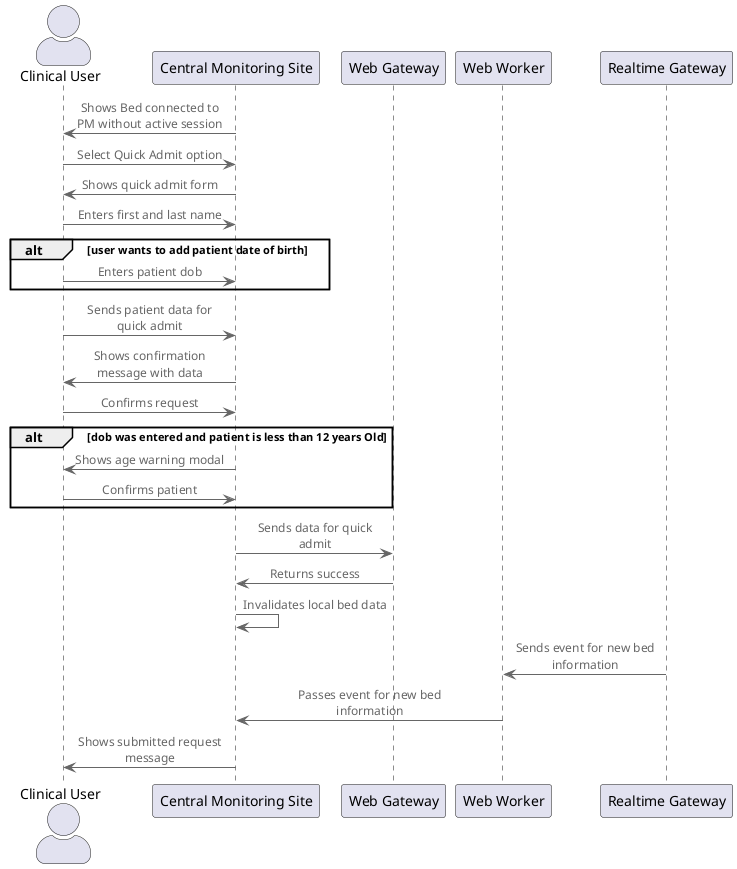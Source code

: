 @startuml EHR Quick Admit Patient
!include <C4/C4_Component>

actor       "Clinical User"  as user
participant "Central Monitoring Site" as cms
participant "Web Gateway" as web
participant "Web Worker" as worker
participant "Realtime Gateway" as realtime

cms -> user : Shows Bed connected to PM without active session
user -> cms : Select Quick Admit option
cms -> user : Shows quick admit form
user -> cms : Enters first and last name
alt user wants to add patient date of birth
    user -> cms: Enters patient dob
end
user -> cms : Sends patient data for quick admit
cms -> user : Shows confirmation message with data
user -> cms : Confirms request
alt dob was entered and patient is less than 12 years Old
    cms -> user : Shows age warning modal
    user -> cms : Confirms patient
end
cms -> web : Sends data for quick admit
web -> cms : Returns success
cms -> cms : Invalidates local bed data
realtime -> worker : Sends event for new bed information
worker -> cms : Passes event for new bed information
cms -> user : Shows submitted request message


@enduml